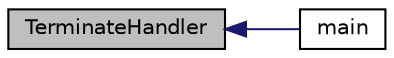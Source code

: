 digraph "TerminateHandler"
{
  edge [fontname="Helvetica",fontsize="10",labelfontname="Helvetica",labelfontsize="10"];
  node [fontname="Helvetica",fontsize="10",shape=record];
  rankdir="LR";
  Node71 [label="TerminateHandler",height=0.2,width=0.4,color="black", fillcolor="grey75", style="filled", fontcolor="black"];
  Node71 -> Node72 [dir="back",color="midnightblue",fontsize="10",style="solid",fontname="Helvetica"];
  Node72 [label="main",height=0.2,width=0.4,color="black", fillcolor="white", style="filled",URL="$d2/da1/gtest__catch__exceptions__test___8cc.html#a3c04138a5bfe5d72780bb7e82a18e627"];
}
